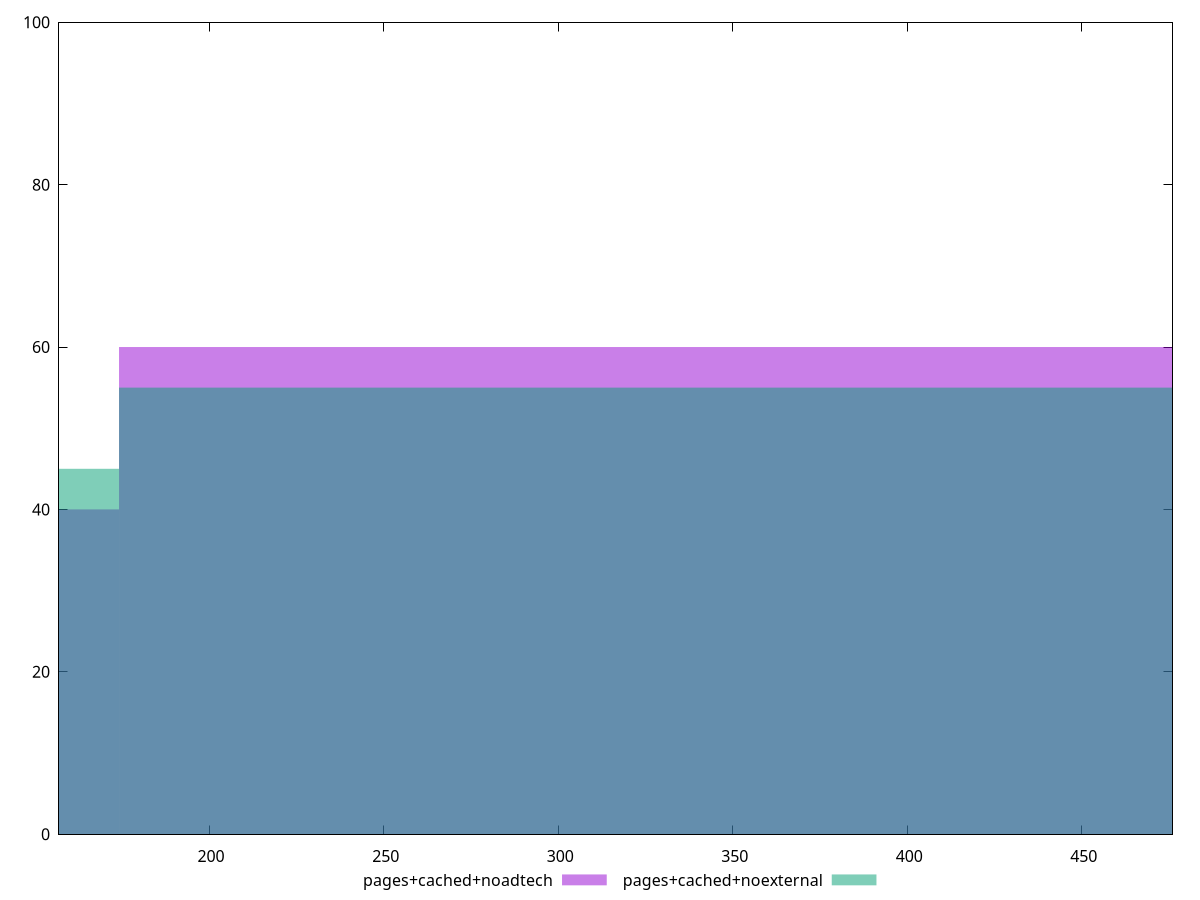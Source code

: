 reset

$pagesCachedNoadtech <<EOF
348.3953431603898 60
0 40
EOF

$pagesCachedNoexternal <<EOF
0 45
348.3953431603898 55
EOF

set key outside below
set boxwidth 348.3953431603898
set xrange [157:476]
set yrange [0:100]
set style fill transparent solid 0.5 noborder
set terminal svg size 640, 500 enhanced background rgb 'white'
set output "report_00007_2020-12-11T15:55:29.892Z/render-blocking-resources/comparison/histogram/4_vs_5.svg"

plot $pagesCachedNoadtech title "pages+cached+noadtech" with boxes, \
     $pagesCachedNoexternal title "pages+cached+noexternal" with boxes

reset
